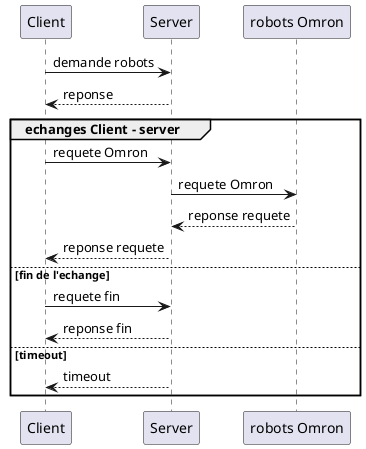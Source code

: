 @startuml
Client -> Server: demande robots
Client <-- Server: reponse
group echanges Client - server
    Client -> Server: requete Omron
    Server -> "robots Omron": requete Omron
    Server <-- "robots Omron": reponse requete
    Client <-- Server: reponse requete
else fin de l'echange
    Client -> Server: requete fin
    Client <-- Server: reponse fin
else timeout
    Client <-- Server: timeout
end
@enduml